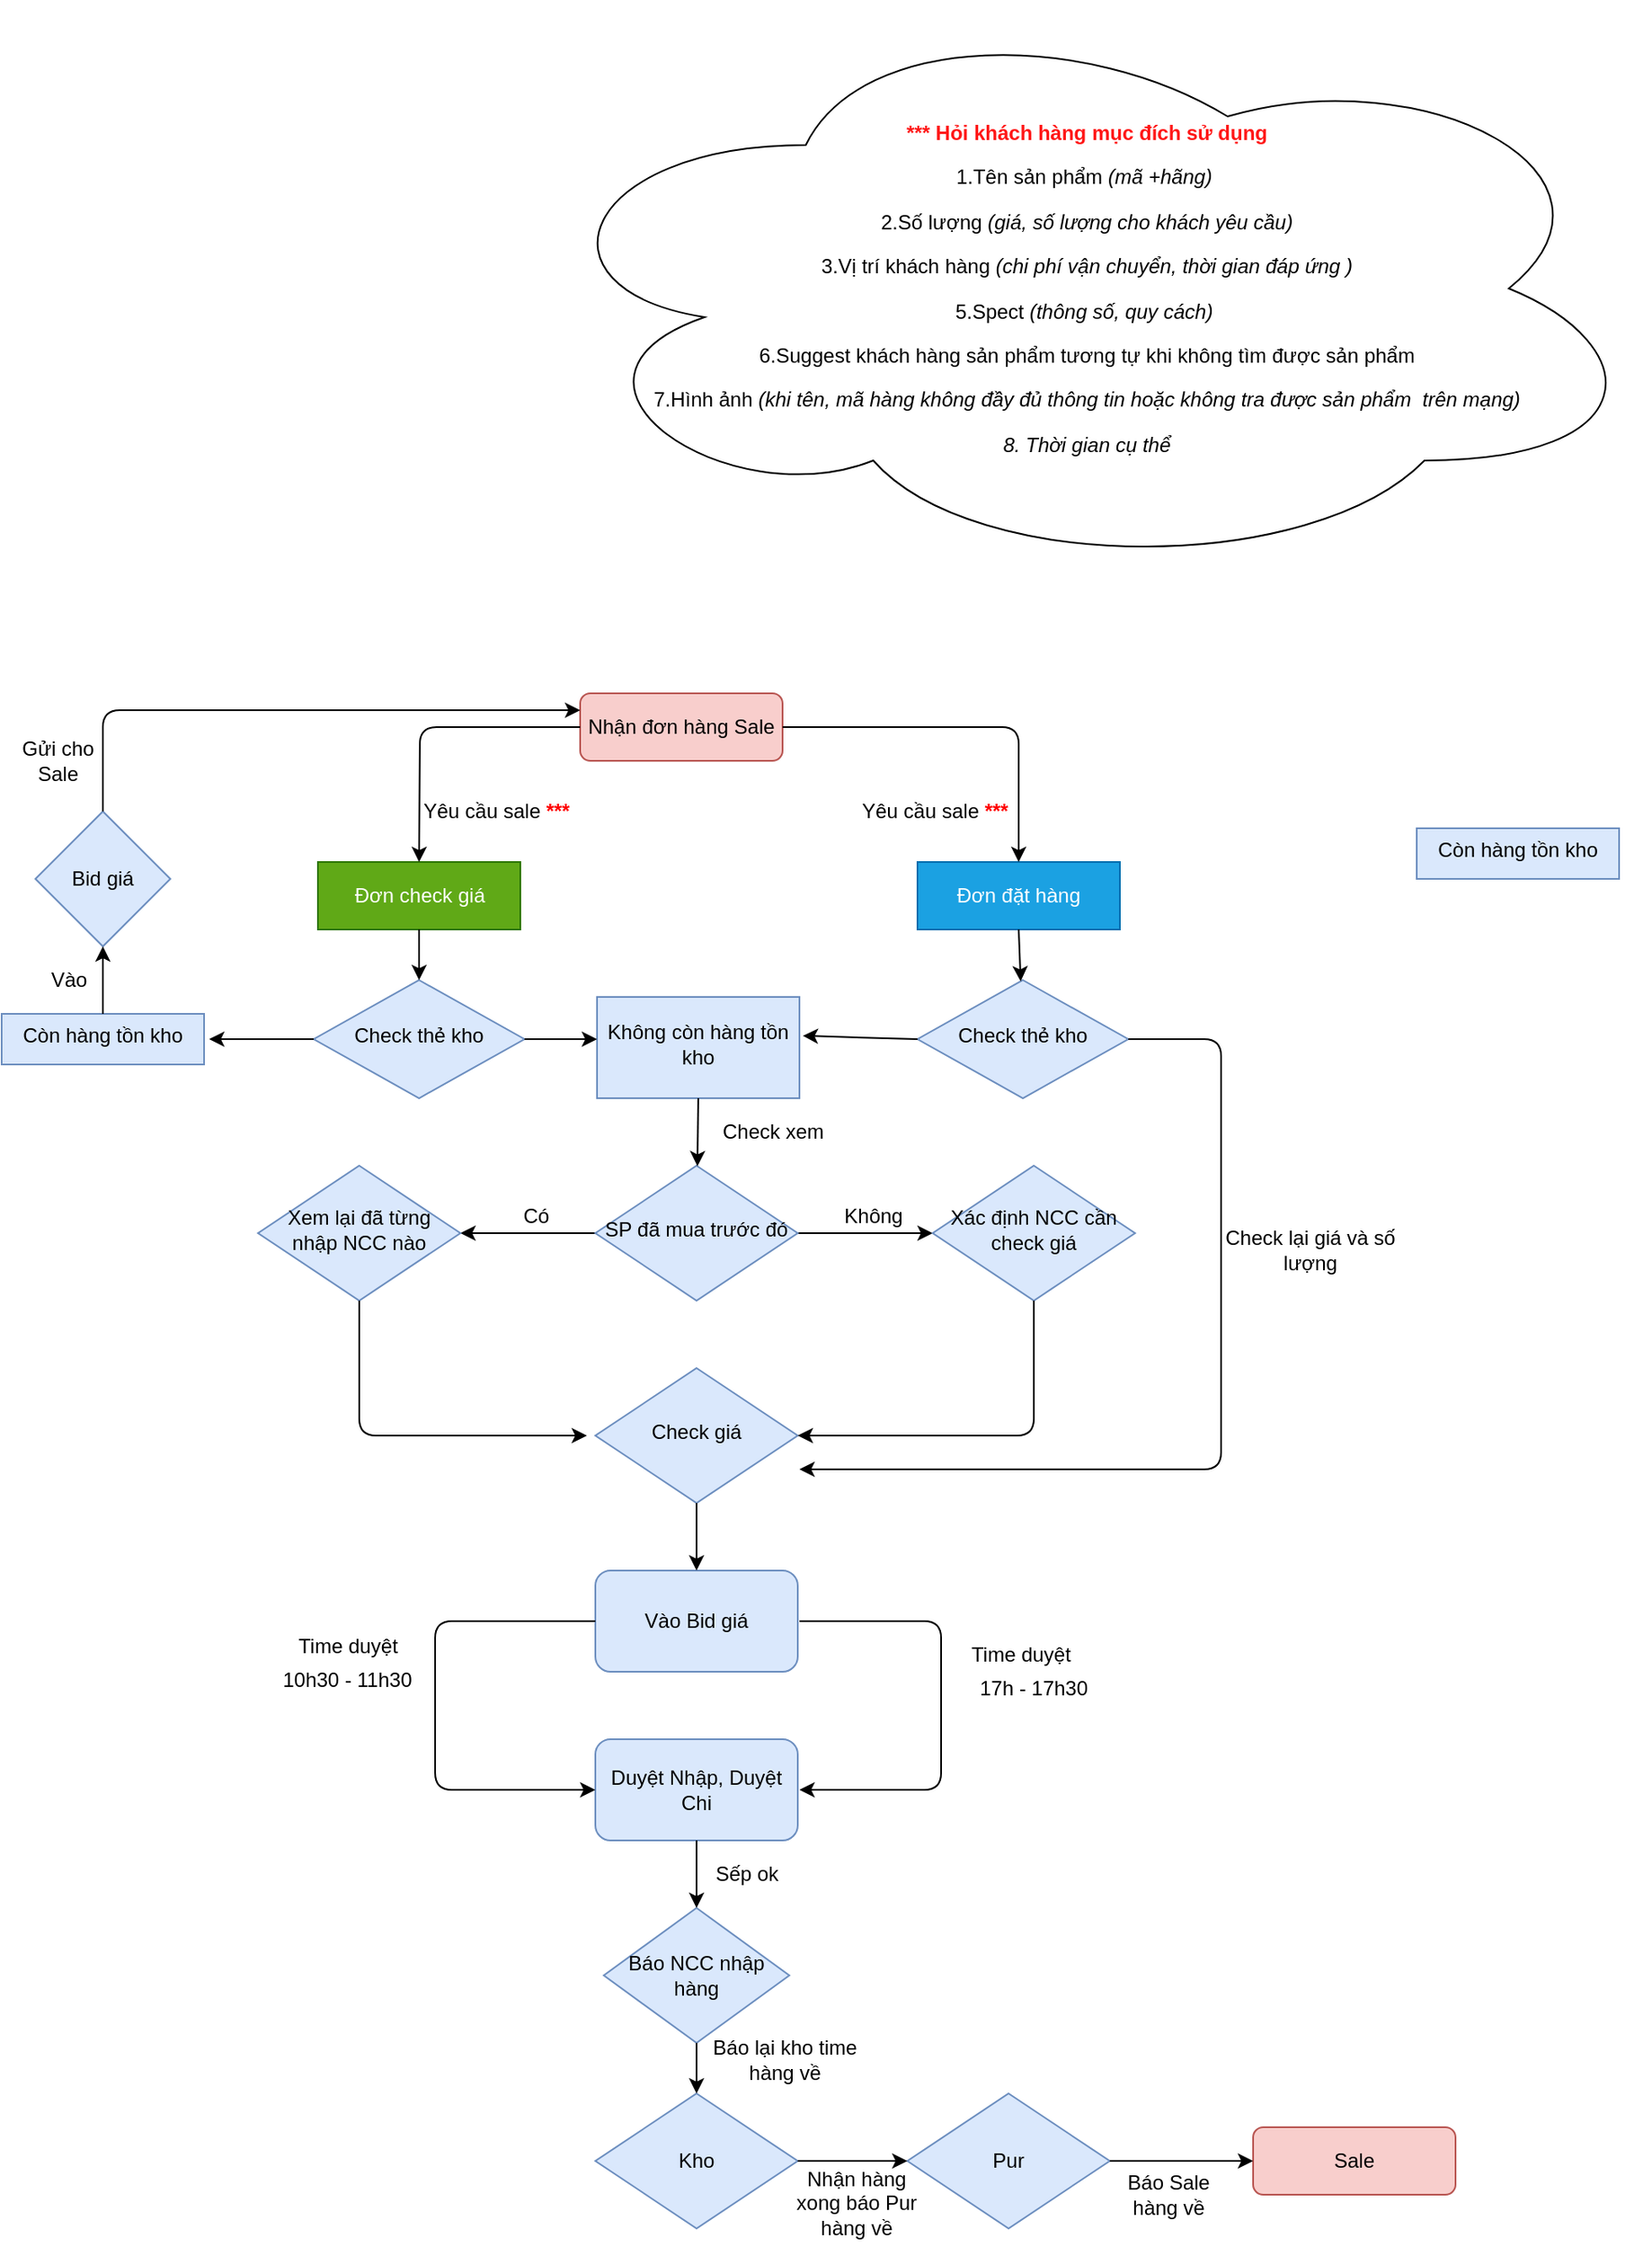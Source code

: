 <mxfile version="14.6.1" type="github">
  <diagram id="C5RBs43oDa-KdzZeNtuy" name="Page-1">
    <mxGraphModel dx="2249" dy="1931" grid="1" gridSize="10" guides="1" tooltips="1" connect="1" arrows="1" fold="1" page="1" pageScale="1" pageWidth="827" pageHeight="1169" math="0" shadow="0">
      <root>
        <mxCell id="WIyWlLk6GJQsqaUBKTNV-0" />
        <mxCell id="WIyWlLk6GJQsqaUBKTNV-1" parent="WIyWlLk6GJQsqaUBKTNV-0" />
        <mxCell id="WIyWlLk6GJQsqaUBKTNV-3" value="Nhận đơn hàng Sale" style="rounded=1;whiteSpace=wrap;html=1;fontSize=12;glass=0;strokeWidth=1;shadow=0;fillColor=#f8cecc;strokeColor=#b85450;" parent="WIyWlLk6GJQsqaUBKTNV-1" vertex="1">
          <mxGeometry x="-70" y="10" width="120" height="40" as="geometry" />
        </mxCell>
        <mxCell id="WIyWlLk6GJQsqaUBKTNV-10" value="Check giá" style="rhombus;whiteSpace=wrap;html=1;shadow=0;fontFamily=Helvetica;fontSize=12;align=center;strokeWidth=1;spacing=6;spacingTop=-4;fillColor=#dae8fc;strokeColor=#6c8ebf;" parent="WIyWlLk6GJQsqaUBKTNV-1" vertex="1">
          <mxGeometry x="-61" y="410" width="120" height="80" as="geometry" />
        </mxCell>
        <mxCell id="X6HuN95wONWi_erXb1ap-4" value="Không còn hàng tồn kho" style="whiteSpace=wrap;html=1;shadow=0;strokeColor=#6c8ebf;strokeWidth=1;fillColor=#dae8fc;spacing=6;spacingTop=-4;" parent="WIyWlLk6GJQsqaUBKTNV-1" vertex="1">
          <mxGeometry x="-60" y="190" width="120" height="60" as="geometry" />
        </mxCell>
        <mxCell id="X6HuN95wONWi_erXb1ap-11" value="" style="edgeStyle=orthogonalEdgeStyle;rounded=0;orthogonalLoop=1;jettySize=auto;html=1;" parent="WIyWlLk6GJQsqaUBKTNV-1" source="X6HuN95wONWi_erXb1ap-6" target="X6HuN95wONWi_erXb1ap-10" edge="1">
          <mxGeometry relative="1" as="geometry" />
        </mxCell>
        <mxCell id="X6HuN95wONWi_erXb1ap-13" value="" style="edgeStyle=orthogonalEdgeStyle;rounded=0;orthogonalLoop=1;jettySize=auto;html=1;" parent="WIyWlLk6GJQsqaUBKTNV-1" source="X6HuN95wONWi_erXb1ap-6" edge="1">
          <mxGeometry relative="1" as="geometry">
            <mxPoint x="-141" y="330" as="targetPoint" />
          </mxGeometry>
        </mxCell>
        <mxCell id="X6HuN95wONWi_erXb1ap-6" value="SP đã mua trước đó" style="rhombus;whiteSpace=wrap;html=1;shadow=0;strokeColor=#6c8ebf;strokeWidth=1;fillColor=#dae8fc;spacing=6;spacingTop=-4;" parent="WIyWlLk6GJQsqaUBKTNV-1" vertex="1">
          <mxGeometry x="-61" y="290" width="120" height="80" as="geometry" />
        </mxCell>
        <mxCell id="X6HuN95wONWi_erXb1ap-10" value="Xác định NCC cần check giá" style="rhombus;whiteSpace=wrap;html=1;shadow=0;strokeColor=#6c8ebf;strokeWidth=1;fillColor=#dae8fc;spacing=6;spacingTop=-4;" parent="WIyWlLk6GJQsqaUBKTNV-1" vertex="1">
          <mxGeometry x="139" y="290" width="120" height="80" as="geometry" />
        </mxCell>
        <mxCell id="X6HuN95wONWi_erXb1ap-12" value="Xem lại đã từng nhập NCC nào" style="rhombus;whiteSpace=wrap;html=1;shadow=0;strokeColor=#6c8ebf;strokeWidth=1;fillColor=#dae8fc;spacing=6;spacingTop=-4;" parent="WIyWlLk6GJQsqaUBKTNV-1" vertex="1">
          <mxGeometry x="-261" y="290" width="120" height="80" as="geometry" />
        </mxCell>
        <mxCell id="X6HuN95wONWi_erXb1ap-14" value="Có" style="text;html=1;strokeColor=none;fillColor=none;align=center;verticalAlign=middle;whiteSpace=wrap;rounded=0;" parent="WIyWlLk6GJQsqaUBKTNV-1" vertex="1">
          <mxGeometry x="-116" y="310" width="40" height="20" as="geometry" />
        </mxCell>
        <mxCell id="X6HuN95wONWi_erXb1ap-15" value="Không" style="text;html=1;strokeColor=none;fillColor=none;align=center;verticalAlign=middle;whiteSpace=wrap;rounded=0;" parent="WIyWlLk6GJQsqaUBKTNV-1" vertex="1">
          <mxGeometry x="84" y="310" width="40" height="20" as="geometry" />
        </mxCell>
        <mxCell id="X6HuN95wONWi_erXb1ap-19" value="" style="endArrow=classic;html=1;exitX=0.5;exitY=1;exitDx=0;exitDy=0;" parent="WIyWlLk6GJQsqaUBKTNV-1" source="X6HuN95wONWi_erXb1ap-10" edge="1">
          <mxGeometry width="50" height="50" relative="1" as="geometry">
            <mxPoint x="159" y="520" as="sourcePoint" />
            <mxPoint x="59" y="450" as="targetPoint" />
            <Array as="points">
              <mxPoint x="199" y="450" />
            </Array>
          </mxGeometry>
        </mxCell>
        <mxCell id="X6HuN95wONWi_erXb1ap-21" value="" style="endArrow=classic;html=1;exitX=0.5;exitY=1;exitDx=0;exitDy=0;" parent="WIyWlLk6GJQsqaUBKTNV-1" edge="1">
          <mxGeometry width="50" height="50" relative="1" as="geometry">
            <mxPoint x="-201" y="370" as="sourcePoint" />
            <mxPoint x="-66" y="450" as="targetPoint" />
            <Array as="points">
              <mxPoint x="-201" y="450" />
            </Array>
          </mxGeometry>
        </mxCell>
        <mxCell id="X6HuN95wONWi_erXb1ap-22" value="Vào Bid giá" style="rounded=1;whiteSpace=wrap;html=1;fillColor=#dae8fc;strokeColor=#6c8ebf;" parent="WIyWlLk6GJQsqaUBKTNV-1" vertex="1">
          <mxGeometry x="-61" y="530" width="120" height="60" as="geometry" />
        </mxCell>
        <mxCell id="X6HuN95wONWi_erXb1ap-23" value="Duyệt Nhập, Duyệt Chi" style="rounded=1;whiteSpace=wrap;html=1;fillColor=#dae8fc;strokeColor=#6c8ebf;" parent="WIyWlLk6GJQsqaUBKTNV-1" vertex="1">
          <mxGeometry x="-61" y="630" width="120" height="60" as="geometry" />
        </mxCell>
        <mxCell id="X6HuN95wONWi_erXb1ap-24" value="" style="endArrow=classic;html=1;entryX=0;entryY=0.5;entryDx=0;entryDy=0;exitX=0;exitY=0.5;exitDx=0;exitDy=0;" parent="WIyWlLk6GJQsqaUBKTNV-1" source="X6HuN95wONWi_erXb1ap-22" target="X6HuN95wONWi_erXb1ap-23" edge="1">
          <mxGeometry width="50" height="50" relative="1" as="geometry">
            <mxPoint x="-156" y="480" as="sourcePoint" />
            <mxPoint x="24" y="530" as="targetPoint" />
            <Array as="points">
              <mxPoint x="-156" y="560" />
              <mxPoint x="-156" y="610" />
              <mxPoint x="-156" y="660" />
            </Array>
          </mxGeometry>
        </mxCell>
        <mxCell id="X6HuN95wONWi_erXb1ap-25" value="" style="endArrow=classic;html=1;" parent="WIyWlLk6GJQsqaUBKTNV-1" edge="1">
          <mxGeometry width="50" height="50" relative="1" as="geometry">
            <mxPoint x="60" y="560" as="sourcePoint" />
            <mxPoint x="60" y="660" as="targetPoint" />
            <Array as="points">
              <mxPoint x="144" y="560" />
              <mxPoint x="144" y="660" />
            </Array>
          </mxGeometry>
        </mxCell>
        <mxCell id="X6HuN95wONWi_erXb1ap-26" value="" style="endArrow=classic;html=1;exitX=0.5;exitY=1;exitDx=0;exitDy=0;entryX=0.5;entryY=0;entryDx=0;entryDy=0;" parent="WIyWlLk6GJQsqaUBKTNV-1" source="WIyWlLk6GJQsqaUBKTNV-10" target="X6HuN95wONWi_erXb1ap-22" edge="1">
          <mxGeometry width="50" height="50" relative="1" as="geometry">
            <mxPoint x="-26" y="580" as="sourcePoint" />
            <mxPoint x="24" y="530" as="targetPoint" />
          </mxGeometry>
        </mxCell>
        <mxCell id="X6HuN95wONWi_erXb1ap-27" value="10h30 - 11h30" style="text;html=1;strokeColor=none;fillColor=none;align=center;verticalAlign=middle;whiteSpace=wrap;rounded=0;" parent="WIyWlLk6GJQsqaUBKTNV-1" vertex="1">
          <mxGeometry x="-258" y="560" width="100" height="70" as="geometry" />
        </mxCell>
        <mxCell id="X6HuN95wONWi_erXb1ap-28" value="17h - 17h30" style="text;html=1;strokeColor=none;fillColor=none;align=center;verticalAlign=middle;whiteSpace=wrap;rounded=0;" parent="WIyWlLk6GJQsqaUBKTNV-1" vertex="1">
          <mxGeometry x="154" y="590" width="90" height="20" as="geometry" />
        </mxCell>
        <mxCell id="X6HuN95wONWi_erXb1ap-29" value="Time duyệt" style="text;html=1;strokeColor=none;fillColor=none;align=center;verticalAlign=middle;whiteSpace=wrap;rounded=0;" parent="WIyWlLk6GJQsqaUBKTNV-1" vertex="1">
          <mxGeometry x="-245.5" y="565" width="75" height="20" as="geometry" />
        </mxCell>
        <mxCell id="X6HuN95wONWi_erXb1ap-30" value="Time duyệt" style="text;html=1;strokeColor=none;fillColor=none;align=center;verticalAlign=middle;whiteSpace=wrap;rounded=0;" parent="WIyWlLk6GJQsqaUBKTNV-1" vertex="1">
          <mxGeometry x="154" y="570" width="75" height="20" as="geometry" />
        </mxCell>
        <mxCell id="X6HuN95wONWi_erXb1ap-31" value="Báo NCC nhập hàng" style="rhombus;whiteSpace=wrap;html=1;fillColor=#dae8fc;strokeColor=#6c8ebf;" parent="WIyWlLk6GJQsqaUBKTNV-1" vertex="1">
          <mxGeometry x="-56" y="730" width="110" height="80" as="geometry" />
        </mxCell>
        <mxCell id="X6HuN95wONWi_erXb1ap-32" value="" style="endArrow=classic;html=1;exitX=0.5;exitY=1;exitDx=0;exitDy=0;entryX=0.5;entryY=0;entryDx=0;entryDy=0;" parent="WIyWlLk6GJQsqaUBKTNV-1" source="X6HuN95wONWi_erXb1ap-23" target="X6HuN95wONWi_erXb1ap-31" edge="1">
          <mxGeometry width="50" height="50" relative="1" as="geometry">
            <mxPoint x="44" y="740" as="sourcePoint" />
            <mxPoint x="94" y="690" as="targetPoint" />
          </mxGeometry>
        </mxCell>
        <mxCell id="X6HuN95wONWi_erXb1ap-33" value="Sếp ok" style="text;html=1;strokeColor=none;fillColor=none;align=center;verticalAlign=middle;whiteSpace=wrap;rounded=0;" parent="WIyWlLk6GJQsqaUBKTNV-1" vertex="1">
          <mxGeometry x="-6" y="700" width="70" height="20" as="geometry" />
        </mxCell>
        <mxCell id="N58S7EJvCqBCOXNaPNwh-0" value="Kho" style="rhombus;whiteSpace=wrap;html=1;fillColor=#dae8fc;strokeColor=#6c8ebf;" vertex="1" parent="WIyWlLk6GJQsqaUBKTNV-1">
          <mxGeometry x="-61" y="840" width="120" height="80" as="geometry" />
        </mxCell>
        <mxCell id="N58S7EJvCqBCOXNaPNwh-1" value="Pur" style="rhombus;whiteSpace=wrap;html=1;fillColor=#dae8fc;strokeColor=#6c8ebf;" vertex="1" parent="WIyWlLk6GJQsqaUBKTNV-1">
          <mxGeometry x="124" y="840" width="120" height="80" as="geometry" />
        </mxCell>
        <mxCell id="N58S7EJvCqBCOXNaPNwh-2" value="Sale" style="rounded=1;whiteSpace=wrap;html=1;fillColor=#f8cecc;strokeColor=#b85450;" vertex="1" parent="WIyWlLk6GJQsqaUBKTNV-1">
          <mxGeometry x="329" y="860" width="120" height="40" as="geometry" />
        </mxCell>
        <mxCell id="N58S7EJvCqBCOXNaPNwh-3" value="" style="endArrow=classic;html=1;exitX=0.5;exitY=1;exitDx=0;exitDy=0;" edge="1" parent="WIyWlLk6GJQsqaUBKTNV-1" source="X6HuN95wONWi_erXb1ap-31" target="N58S7EJvCqBCOXNaPNwh-0">
          <mxGeometry width="50" height="50" relative="1" as="geometry">
            <mxPoint x="79" y="770" as="sourcePoint" />
            <mxPoint x="129" y="720" as="targetPoint" />
          </mxGeometry>
        </mxCell>
        <mxCell id="N58S7EJvCqBCOXNaPNwh-4" value="" style="endArrow=classic;html=1;exitX=1;exitY=0.5;exitDx=0;exitDy=0;" edge="1" parent="WIyWlLk6GJQsqaUBKTNV-1" source="N58S7EJvCqBCOXNaPNwh-0" target="N58S7EJvCqBCOXNaPNwh-1">
          <mxGeometry width="50" height="50" relative="1" as="geometry">
            <mxPoint x="79" y="770" as="sourcePoint" />
            <mxPoint x="129" y="720" as="targetPoint" />
          </mxGeometry>
        </mxCell>
        <mxCell id="N58S7EJvCqBCOXNaPNwh-5" value="" style="endArrow=classic;html=1;exitX=1;exitY=0.5;exitDx=0;exitDy=0;entryX=0;entryY=0.5;entryDx=0;entryDy=0;" edge="1" parent="WIyWlLk6GJQsqaUBKTNV-1" source="N58S7EJvCqBCOXNaPNwh-1" target="N58S7EJvCqBCOXNaPNwh-2">
          <mxGeometry width="50" height="50" relative="1" as="geometry">
            <mxPoint x="79" y="770" as="sourcePoint" />
            <mxPoint x="129" y="720" as="targetPoint" />
          </mxGeometry>
        </mxCell>
        <mxCell id="N58S7EJvCqBCOXNaPNwh-6" value="Báo lại kho time hàng về" style="text;html=1;strokeColor=none;fillColor=none;align=center;verticalAlign=middle;whiteSpace=wrap;rounded=0;" vertex="1" parent="WIyWlLk6GJQsqaUBKTNV-1">
          <mxGeometry x="-6" y="810" width="115" height="20" as="geometry" />
        </mxCell>
        <mxCell id="N58S7EJvCqBCOXNaPNwh-7" value="Nhận hàng xong báo Pur hàng về" style="text;html=1;strokeColor=none;fillColor=none;align=center;verticalAlign=middle;whiteSpace=wrap;rounded=0;" vertex="1" parent="WIyWlLk6GJQsqaUBKTNV-1">
          <mxGeometry x="49" y="880" width="90" height="50" as="geometry" />
        </mxCell>
        <mxCell id="N58S7EJvCqBCOXNaPNwh-8" value="Báo Sale hàng về" style="text;html=1;strokeColor=none;fillColor=none;align=center;verticalAlign=middle;whiteSpace=wrap;rounded=0;" vertex="1" parent="WIyWlLk6GJQsqaUBKTNV-1">
          <mxGeometry x="244" y="890" width="70" height="20" as="geometry" />
        </mxCell>
        <mxCell id="N58S7EJvCqBCOXNaPNwh-9" value="Đơn check giá" style="rounded=0;whiteSpace=wrap;html=1;fillColor=#60a917;strokeColor=#2D7600;fontColor=#ffffff;" vertex="1" parent="WIyWlLk6GJQsqaUBKTNV-1">
          <mxGeometry x="-225.5" y="110" width="120" height="40" as="geometry" />
        </mxCell>
        <mxCell id="N58S7EJvCqBCOXNaPNwh-10" value="Đơn đặt hàng" style="rounded=0;whiteSpace=wrap;html=1;fillColor=#1ba1e2;strokeColor=#006EAF;fontColor=#ffffff;" vertex="1" parent="WIyWlLk6GJQsqaUBKTNV-1">
          <mxGeometry x="130" y="110" width="120" height="40" as="geometry" />
        </mxCell>
        <mxCell id="N58S7EJvCqBCOXNaPNwh-11" value="" style="endArrow=classic;html=1;exitX=0;exitY=0.5;exitDx=0;exitDy=0;entryX=0.5;entryY=0;entryDx=0;entryDy=0;" edge="1" parent="WIyWlLk6GJQsqaUBKTNV-1" source="WIyWlLk6GJQsqaUBKTNV-3" target="N58S7EJvCqBCOXNaPNwh-9">
          <mxGeometry width="50" height="50" relative="1" as="geometry">
            <mxPoint x="-130" y="250" as="sourcePoint" />
            <mxPoint x="-140" y="30" as="targetPoint" />
            <Array as="points">
              <mxPoint x="-165" y="30" />
            </Array>
          </mxGeometry>
        </mxCell>
        <mxCell id="N58S7EJvCqBCOXNaPNwh-12" value="" style="endArrow=classic;html=1;exitX=1;exitY=0.5;exitDx=0;exitDy=0;entryX=0.5;entryY=0;entryDx=0;entryDy=0;" edge="1" parent="WIyWlLk6GJQsqaUBKTNV-1" source="WIyWlLk6GJQsqaUBKTNV-3" target="N58S7EJvCqBCOXNaPNwh-10">
          <mxGeometry width="50" height="50" relative="1" as="geometry">
            <mxPoint x="-130" y="250" as="sourcePoint" />
            <mxPoint x="130" y="30" as="targetPoint" />
            <Array as="points">
              <mxPoint x="190" y="30" />
            </Array>
          </mxGeometry>
        </mxCell>
        <mxCell id="N58S7EJvCqBCOXNaPNwh-13" value="Check thẻ kho" style="rhombus;whiteSpace=wrap;html=1;shadow=0;fontFamily=Helvetica;fontSize=12;align=center;strokeWidth=1;spacing=6;spacingTop=-4;fillColor=#dae8fc;strokeColor=#6c8ebf;" vertex="1" parent="WIyWlLk6GJQsqaUBKTNV-1">
          <mxGeometry x="-228" y="180" width="125" height="70" as="geometry" />
        </mxCell>
        <mxCell id="N58S7EJvCqBCOXNaPNwh-14" value="Check thẻ kho" style="rhombus;whiteSpace=wrap;html=1;shadow=0;fontFamily=Helvetica;fontSize=12;align=center;strokeWidth=1;spacing=6;spacingTop=-4;fillColor=#dae8fc;strokeColor=#6c8ebf;" vertex="1" parent="WIyWlLk6GJQsqaUBKTNV-1">
          <mxGeometry x="130" y="180" width="125" height="70" as="geometry" />
        </mxCell>
        <mxCell id="N58S7EJvCqBCOXNaPNwh-15" value="" style="endArrow=classic;html=1;exitX=0.5;exitY=1;exitDx=0;exitDy=0;" edge="1" parent="WIyWlLk6GJQsqaUBKTNV-1" source="N58S7EJvCqBCOXNaPNwh-9" target="N58S7EJvCqBCOXNaPNwh-13">
          <mxGeometry width="50" height="50" relative="1" as="geometry">
            <mxPoint x="-130" y="250" as="sourcePoint" />
            <mxPoint x="-80" y="200" as="targetPoint" />
          </mxGeometry>
        </mxCell>
        <mxCell id="N58S7EJvCqBCOXNaPNwh-16" value="" style="endArrow=classic;html=1;exitX=0.5;exitY=1;exitDx=0;exitDy=0;" edge="1" parent="WIyWlLk6GJQsqaUBKTNV-1" source="N58S7EJvCqBCOXNaPNwh-10" target="N58S7EJvCqBCOXNaPNwh-14">
          <mxGeometry width="50" height="50" relative="1" as="geometry">
            <mxPoint x="-60" y="250" as="sourcePoint" />
            <mxPoint x="-10" y="200" as="targetPoint" />
          </mxGeometry>
        </mxCell>
        <mxCell id="N58S7EJvCqBCOXNaPNwh-17" value="Còn hàng tồn kho" style="whiteSpace=wrap;html=1;shadow=0;strokeColor=#6c8ebf;strokeWidth=1;fillColor=#dae8fc;spacing=6;spacingTop=-4;" vertex="1" parent="WIyWlLk6GJQsqaUBKTNV-1">
          <mxGeometry x="-413" y="200" width="120" height="30" as="geometry" />
        </mxCell>
        <mxCell id="N58S7EJvCqBCOXNaPNwh-19" value="" style="endArrow=classic;html=1;exitX=0;exitY=0.5;exitDx=0;exitDy=0;" edge="1" parent="WIyWlLk6GJQsqaUBKTNV-1" source="N58S7EJvCqBCOXNaPNwh-14">
          <mxGeometry width="50" height="50" relative="1" as="geometry">
            <mxPoint x="-90" y="250" as="sourcePoint" />
            <mxPoint x="62" y="213" as="targetPoint" />
          </mxGeometry>
        </mxCell>
        <mxCell id="N58S7EJvCqBCOXNaPNwh-23" value="" style="endArrow=classic;html=1;exitX=0;exitY=0.5;exitDx=0;exitDy=0;" edge="1" parent="WIyWlLk6GJQsqaUBKTNV-1" source="N58S7EJvCqBCOXNaPNwh-13">
          <mxGeometry width="50" height="50" relative="1" as="geometry">
            <mxPoint x="-130" y="250" as="sourcePoint" />
            <mxPoint x="-290" y="215" as="targetPoint" />
          </mxGeometry>
        </mxCell>
        <mxCell id="N58S7EJvCqBCOXNaPNwh-24" value="" style="endArrow=classic;html=1;exitX=1;exitY=0.5;exitDx=0;exitDy=0;" edge="1" parent="WIyWlLk6GJQsqaUBKTNV-1" source="N58S7EJvCqBCOXNaPNwh-13">
          <mxGeometry width="50" height="50" relative="1" as="geometry">
            <mxPoint x="-130" y="250" as="sourcePoint" />
            <mxPoint x="-60" y="215" as="targetPoint" />
          </mxGeometry>
        </mxCell>
        <mxCell id="N58S7EJvCqBCOXNaPNwh-25" value="Bid giá" style="rhombus;whiteSpace=wrap;html=1;fillColor=#dae8fc;strokeColor=#6c8ebf;" vertex="1" parent="WIyWlLk6GJQsqaUBKTNV-1">
          <mxGeometry x="-393" y="80" width="80" height="80" as="geometry" />
        </mxCell>
        <mxCell id="N58S7EJvCqBCOXNaPNwh-26" value="" style="endArrow=classic;html=1;entryX=0.5;entryY=1;entryDx=0;entryDy=0;exitX=0.5;exitY=0;exitDx=0;exitDy=0;" edge="1" parent="WIyWlLk6GJQsqaUBKTNV-1" source="N58S7EJvCqBCOXNaPNwh-17" target="N58S7EJvCqBCOXNaPNwh-25">
          <mxGeometry width="50" height="50" relative="1" as="geometry">
            <mxPoint x="-130" y="250" as="sourcePoint" />
            <mxPoint x="-80" y="200" as="targetPoint" />
          </mxGeometry>
        </mxCell>
        <mxCell id="N58S7EJvCqBCOXNaPNwh-27" value="" style="endArrow=classic;html=1;exitX=0.5;exitY=0;exitDx=0;exitDy=0;entryX=0;entryY=0.25;entryDx=0;entryDy=0;" edge="1" parent="WIyWlLk6GJQsqaUBKTNV-1" source="N58S7EJvCqBCOXNaPNwh-25" target="WIyWlLk6GJQsqaUBKTNV-3">
          <mxGeometry width="50" height="50" relative="1" as="geometry">
            <mxPoint x="-130" y="250" as="sourcePoint" />
            <mxPoint x="-353" y="10" as="targetPoint" />
            <Array as="points">
              <mxPoint x="-353" y="20" />
            </Array>
          </mxGeometry>
        </mxCell>
        <mxCell id="N58S7EJvCqBCOXNaPNwh-28" value="Gửi cho Sale" style="text;html=1;strokeColor=none;fillColor=none;align=center;verticalAlign=middle;whiteSpace=wrap;rounded=0;" vertex="1" parent="WIyWlLk6GJQsqaUBKTNV-1">
          <mxGeometry x="-413" y="40" width="67" height="20" as="geometry" />
        </mxCell>
        <mxCell id="N58S7EJvCqBCOXNaPNwh-29" value="Vào" style="text;html=1;strokeColor=none;fillColor=none;align=center;verticalAlign=middle;whiteSpace=wrap;rounded=0;" vertex="1" parent="WIyWlLk6GJQsqaUBKTNV-1">
          <mxGeometry x="-393" y="170" width="40" height="20" as="geometry" />
        </mxCell>
        <mxCell id="N58S7EJvCqBCOXNaPNwh-31" value="" style="endArrow=classic;html=1;exitX=0.5;exitY=1;exitDx=0;exitDy=0;" edge="1" parent="WIyWlLk6GJQsqaUBKTNV-1" source="X6HuN95wONWi_erXb1ap-4" target="X6HuN95wONWi_erXb1ap-6">
          <mxGeometry width="50" height="50" relative="1" as="geometry">
            <mxPoint x="-100" y="410" as="sourcePoint" />
            <mxPoint x="-50" y="360" as="targetPoint" />
          </mxGeometry>
        </mxCell>
        <mxCell id="N58S7EJvCqBCOXNaPNwh-32" value="Check xem" style="text;html=1;strokeColor=none;fillColor=none;align=center;verticalAlign=middle;whiteSpace=wrap;rounded=0;" vertex="1" parent="WIyWlLk6GJQsqaUBKTNV-1">
          <mxGeometry x="9" y="260" width="71" height="20" as="geometry" />
        </mxCell>
        <mxCell id="N58S7EJvCqBCOXNaPNwh-33" value="" style="endArrow=classic;html=1;exitX=1;exitY=0.5;exitDx=0;exitDy=0;" edge="1" parent="WIyWlLk6GJQsqaUBKTNV-1" source="N58S7EJvCqBCOXNaPNwh-14">
          <mxGeometry width="50" height="50" relative="1" as="geometry">
            <mxPoint x="-100" y="410" as="sourcePoint" />
            <mxPoint x="60" y="470" as="targetPoint" />
            <Array as="points">
              <mxPoint x="310" y="215" />
              <mxPoint x="310" y="470" />
            </Array>
          </mxGeometry>
        </mxCell>
        <mxCell id="N58S7EJvCqBCOXNaPNwh-34" value="Check lại giá và số lượng" style="text;html=1;strokeColor=none;fillColor=none;align=center;verticalAlign=middle;whiteSpace=wrap;rounded=0;" vertex="1" parent="WIyWlLk6GJQsqaUBKTNV-1">
          <mxGeometry x="300" y="330" width="126" height="20" as="geometry" />
        </mxCell>
        <mxCell id="N58S7EJvCqBCOXNaPNwh-35" value="&lt;div&gt;&lt;p class=&quot;MsoListParagraph&quot; style=&quot;margin-left: 0.25in ; text-indent: -0.25in&quot;&gt;&lt;b&gt;&lt;font color=&quot;#ff1717&quot;&gt;*** Hỏi khách hàng mục đích sử dụng&lt;/font&gt;&lt;/b&gt;&lt;/p&gt;&lt;p class=&quot;MsoListParagraph&quot; style=&quot;margin-left: 0.25in ; text-indent: -0.25in&quot;&gt;1.Tên sản phẩm &lt;i&gt;(mã +hãng)&lt;/i&gt;&lt;i&gt;&amp;nbsp;&lt;/i&gt;&lt;/p&gt;&lt;p class=&quot;MsoListParagraph&quot; style=&quot;margin-left: 0.25in ; text-indent: -0.25in&quot;&gt;2.Số lượng &lt;i&gt;(giá, số lượng cho khách yêu cầu)&lt;/i&gt;&lt;/p&gt;&lt;p class=&quot;MsoListParagraph&quot; style=&quot;margin-left: 0.25in ; text-indent: -0.25in&quot;&gt;3.Vị trí khách hàng &lt;i&gt;(chi phí vận chuyển, thời gian đáp ứng )&lt;/i&gt;&lt;/p&gt;&lt;p class=&quot;MsoListParagraph&quot; style=&quot;margin-left: 0.25in ; text-indent: -0.25in&quot;&gt;&lt;span style=&quot;text-indent: -0.25in&quot;&gt;5.Spect &lt;/span&gt;&lt;i style=&quot;text-indent: -0.25in&quot;&gt;(thông số,&amp;nbsp;&lt;/i&gt;&lt;i style=&quot;text-indent: -0.25in&quot;&gt;quy cách)&amp;nbsp;&lt;/i&gt;&lt;/p&gt;&lt;p class=&quot;MsoListParagraph&quot; style=&quot;margin-left: 0.25in ; text-indent: -0.25in&quot;&gt;6.Suggest khách hàng sản phẩm tương tự khi không tìm được sản phẩm&lt;/p&gt;&lt;p class=&quot;MsoListParagraph&quot; style=&quot;margin-left: 0.25in ; text-indent: -0.25in&quot;&gt;&lt;span style=&quot;text-indent: -0.25in&quot;&gt;7.Hình ảnh &lt;/span&gt;&lt;i style=&quot;text-indent: -0.25in&quot;&gt;(khi&amp;nbsp;&lt;/i&gt;&lt;i style=&quot;text-indent: -0.25in&quot;&gt;tên, mã hàng không đầy đủ thông tin hoặc không tra được sản phẩm &amp;nbsp;trên mạng)&lt;/i&gt;&lt;/p&gt;&lt;p class=&quot;MsoListParagraph&quot; style=&quot;margin-left: 0.25in ; text-indent: -0.25in&quot;&gt;&lt;i style=&quot;text-indent: -0.25in&quot;&gt;8. Thời gian cụ thể&lt;/i&gt;&lt;/p&gt;&lt;/div&gt;" style="ellipse;shape=cloud;whiteSpace=wrap;html=1;align=center;" vertex="1" parent="WIyWlLk6GJQsqaUBKTNV-1">
          <mxGeometry x="-103" y="-400" width="667" height="340" as="geometry" />
        </mxCell>
        <mxCell id="N58S7EJvCqBCOXNaPNwh-36" value="Yêu cầu sale&amp;nbsp;&lt;font color=&quot;#ff0000&quot;&gt;&lt;b&gt;***&lt;/b&gt;&lt;/font&gt;" style="text;html=1;strokeColor=none;fillColor=none;align=center;verticalAlign=middle;whiteSpace=wrap;rounded=0;" vertex="1" parent="WIyWlLk6GJQsqaUBKTNV-1">
          <mxGeometry x="-170.5" y="70" width="100.5" height="20" as="geometry" />
        </mxCell>
        <mxCell id="N58S7EJvCqBCOXNaPNwh-37" value="Yêu cầu sale&amp;nbsp;&lt;font color=&quot;#ff0000&quot;&gt;&lt;b&gt;***&lt;/b&gt;&lt;/font&gt;" style="text;html=1;strokeColor=none;fillColor=none;align=center;verticalAlign=middle;whiteSpace=wrap;rounded=0;" vertex="1" parent="WIyWlLk6GJQsqaUBKTNV-1">
          <mxGeometry x="90" y="70" width="100.5" height="20" as="geometry" />
        </mxCell>
        <mxCell id="N58S7EJvCqBCOXNaPNwh-38" value="Còn hàng tồn kho" style="whiteSpace=wrap;html=1;shadow=0;strokeColor=#6c8ebf;strokeWidth=1;fillColor=#dae8fc;spacing=6;spacingTop=-4;" vertex="1" parent="WIyWlLk6GJQsqaUBKTNV-1">
          <mxGeometry x="426" y="90" width="120" height="30" as="geometry" />
        </mxCell>
      </root>
    </mxGraphModel>
  </diagram>
</mxfile>
